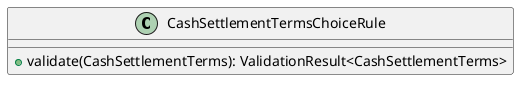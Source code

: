 @startuml

    class CashSettlementTermsChoiceRule [[CashSettlementTermsChoiceRule.html]] {
        +validate(CashSettlementTerms): ValidationResult<CashSettlementTerms>
    }

@enduml
